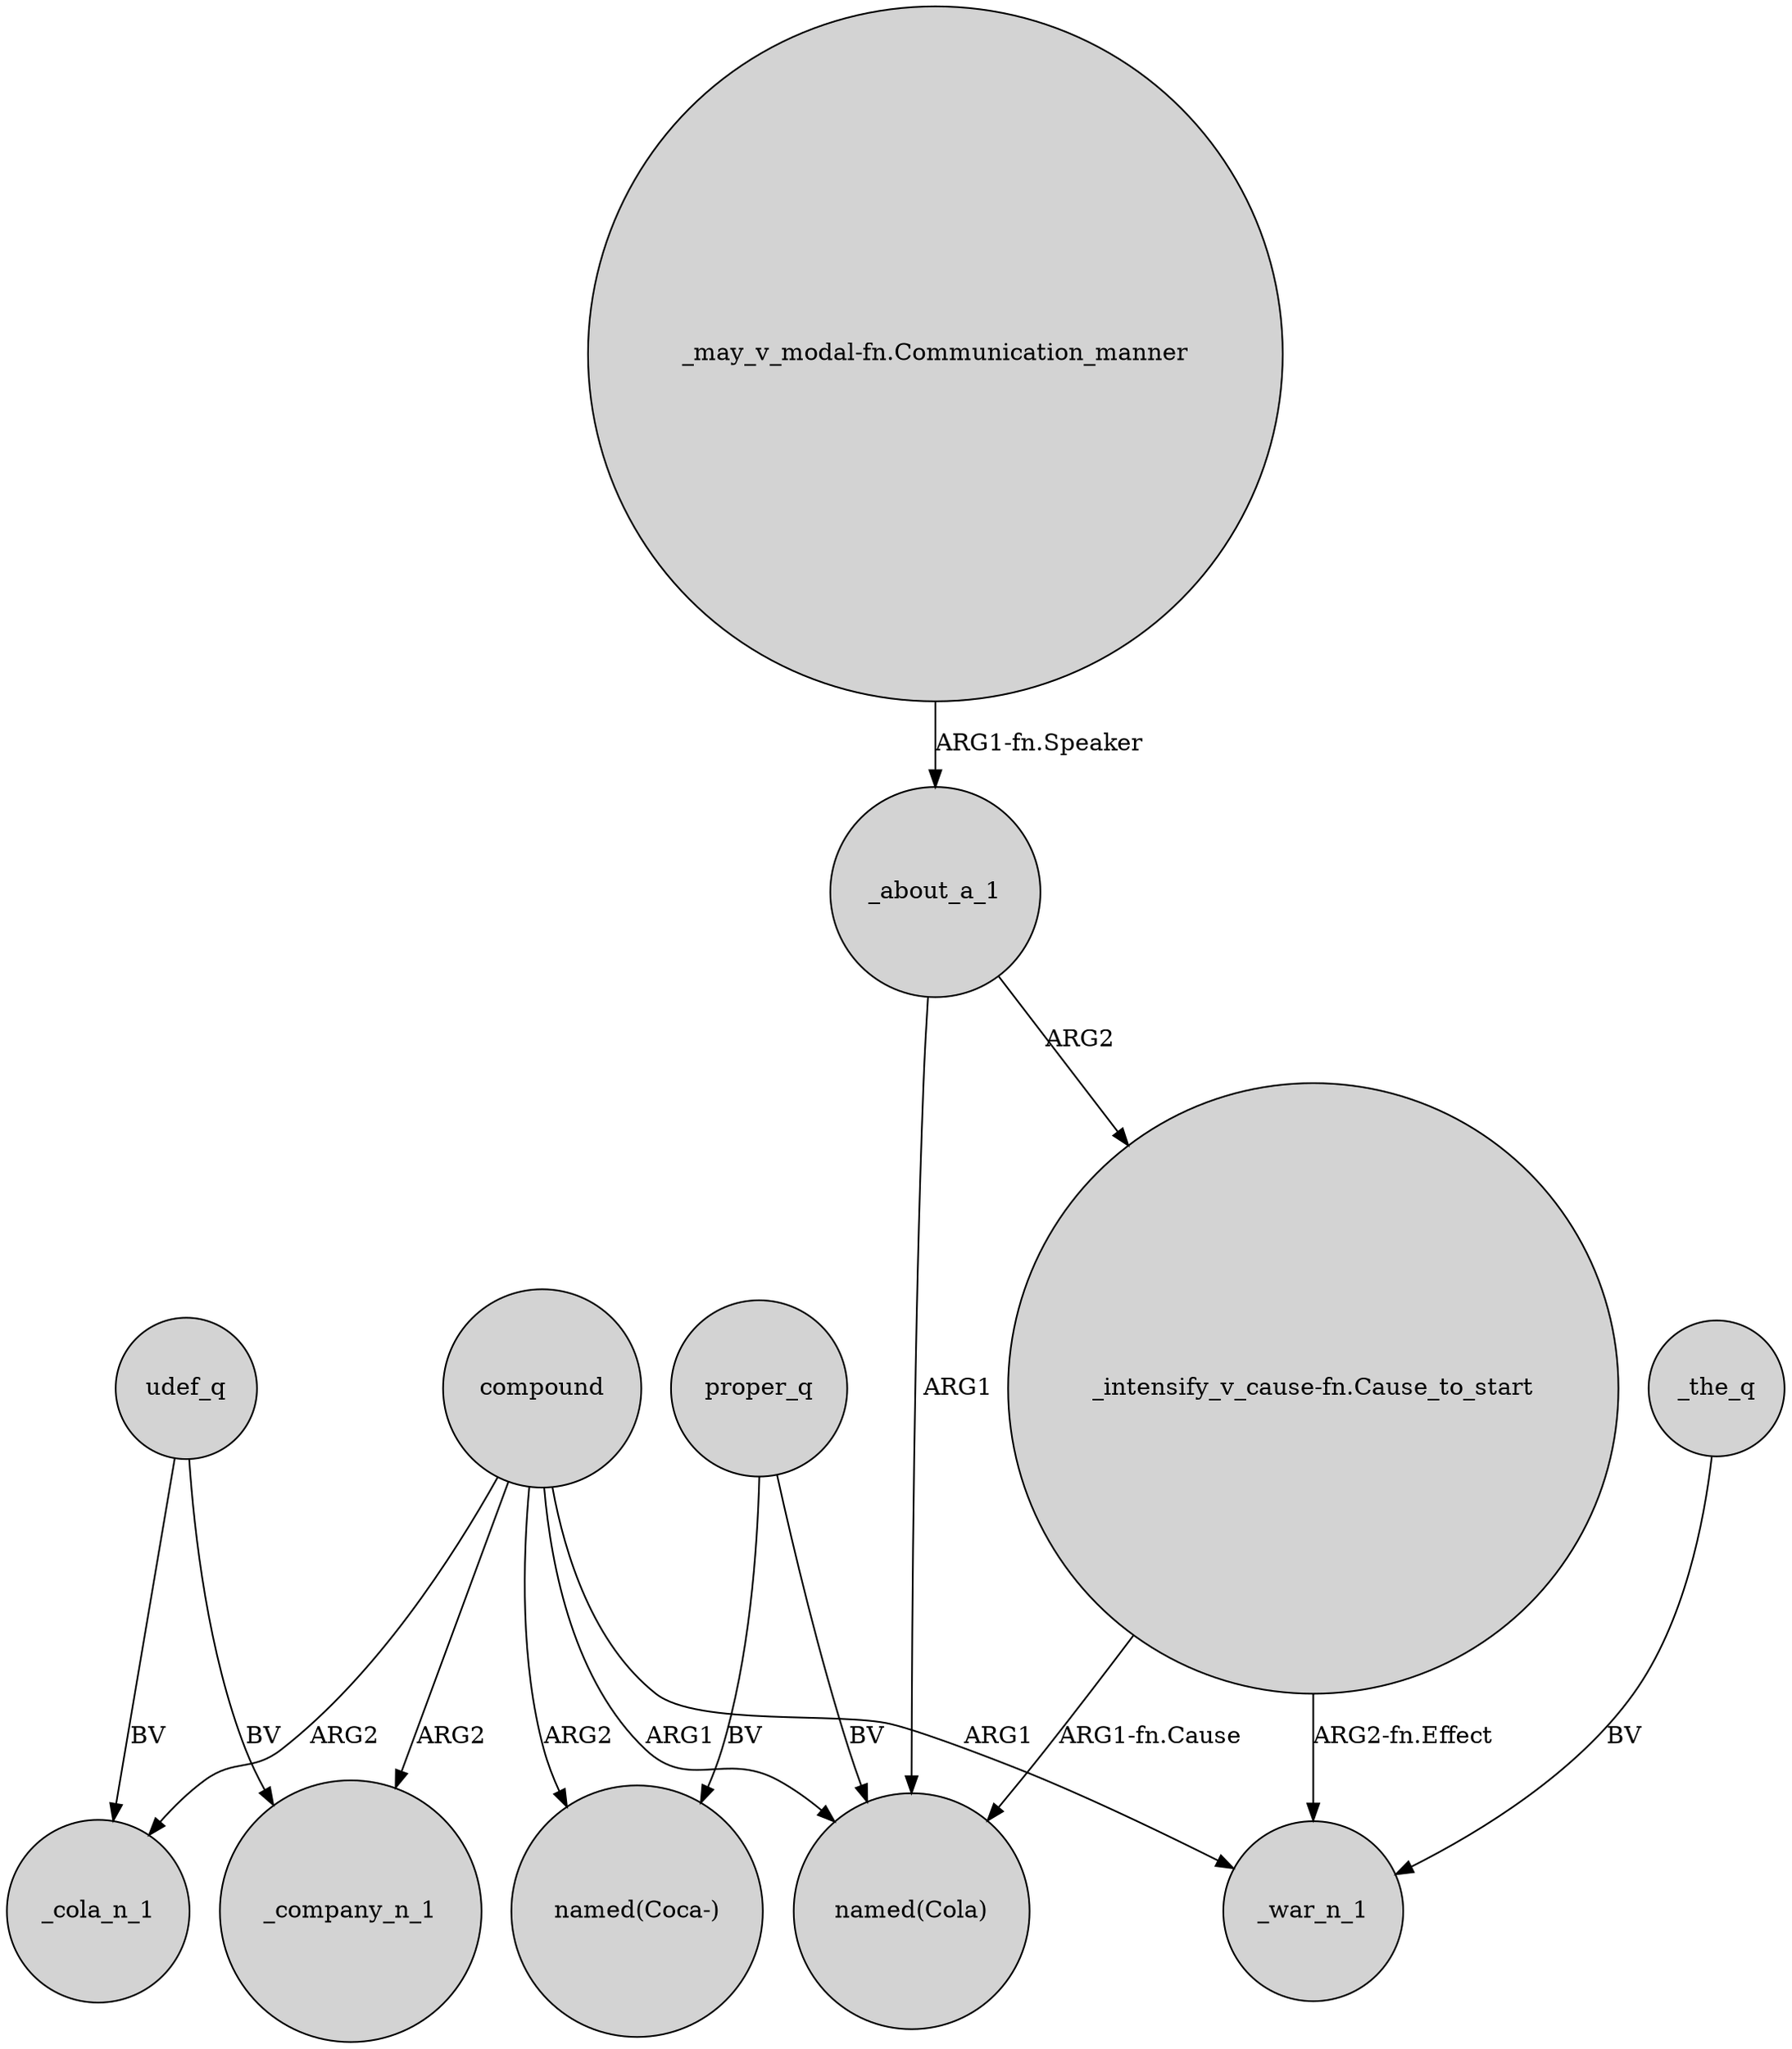 digraph {
	node [shape=circle style=filled]
	udef_q -> _cola_n_1 [label=BV]
	compound -> "named(Coca-)" [label=ARG2]
	_about_a_1 -> "named(Cola)" [label=ARG1]
	"_intensify_v_cause-fn.Cause_to_start" -> "named(Cola)" [label="ARG1-fn.Cause"]
	"_intensify_v_cause-fn.Cause_to_start" -> _war_n_1 [label="ARG2-fn.Effect"]
	_the_q -> _war_n_1 [label=BV]
	"_may_v_modal-fn.Communication_manner" -> _about_a_1 [label="ARG1-fn.Speaker"]
	_about_a_1 -> "_intensify_v_cause-fn.Cause_to_start" [label=ARG2]
	compound -> _cola_n_1 [label=ARG2]
	compound -> _company_n_1 [label=ARG2]
	udef_q -> _company_n_1 [label=BV]
	proper_q -> "named(Coca-)" [label=BV]
	proper_q -> "named(Cola)" [label=BV]
	compound -> _war_n_1 [label=ARG1]
	compound -> "named(Cola)" [label=ARG1]
}
